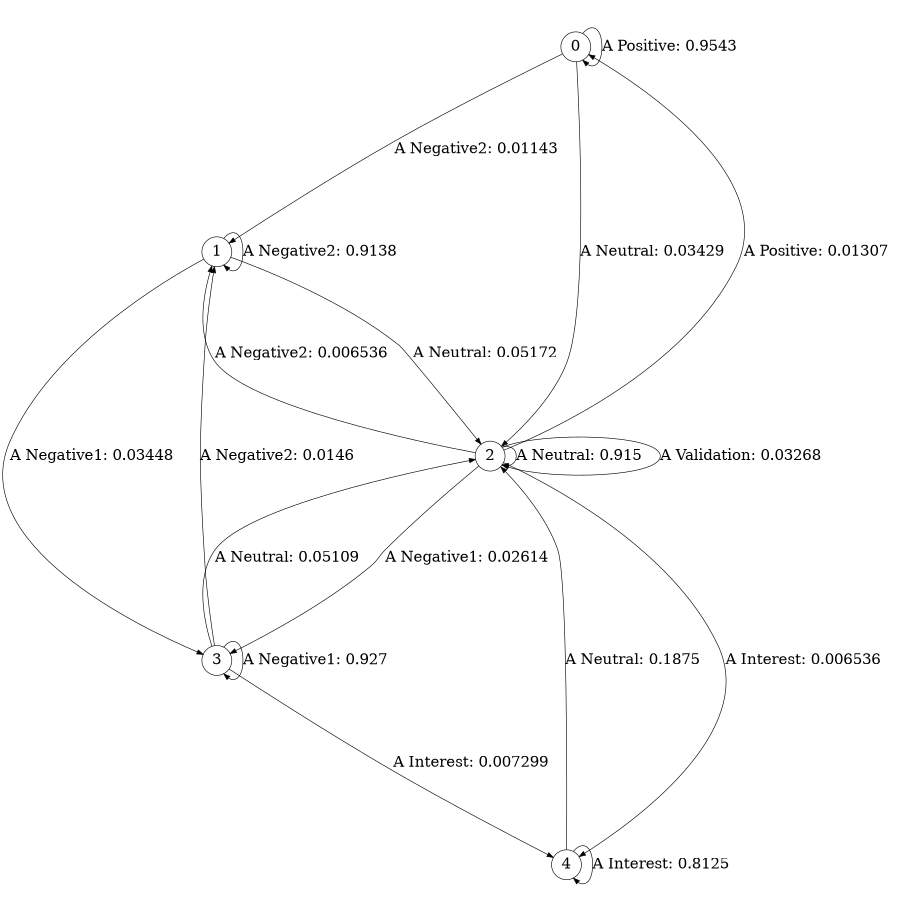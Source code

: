 digraph r29_cssr {
size = "6,8.5";
ratio = "fill";
node [shape = circle];
node [fontsize = 24];
edge [fontsize = 24];
0 -> 0 [label = "A Positive: 0.9543   "];
0 -> 1 [label = "A Negative2: 0.01143  "];
0 -> 2 [label = "A Neutral: 0.03429  "];
1 -> 1 [label = "A Negative2: 0.9138   "];
1 -> 2 [label = "A Neutral: 0.05172  "];
1 -> 3 [label = "A Negative1: 0.03448  "];
2 -> 0 [label = "A Positive: 0.01307  "];
2 -> 1 [label = "A Negative2: 0.006536  "];
2 -> 2 [label = "A Neutral: 0.915    "];
2 -> 3 [label = "A Negative1: 0.02614  "];
2 -> 4 [label = "A Interest: 0.006536  "];
2 -> 2 [label = "A Validation: 0.03268  "];
3 -> 1 [label = "A Negative2: 0.0146   "];
3 -> 2 [label = "A Neutral: 0.05109  "];
3 -> 3 [label = "A Negative1: 0.927    "];
3 -> 4 [label = "A Interest: 0.007299  "];
4 -> 2 [label = "A Neutral: 0.1875   "];
4 -> 4 [label = "A Interest: 0.8125   "];
} 